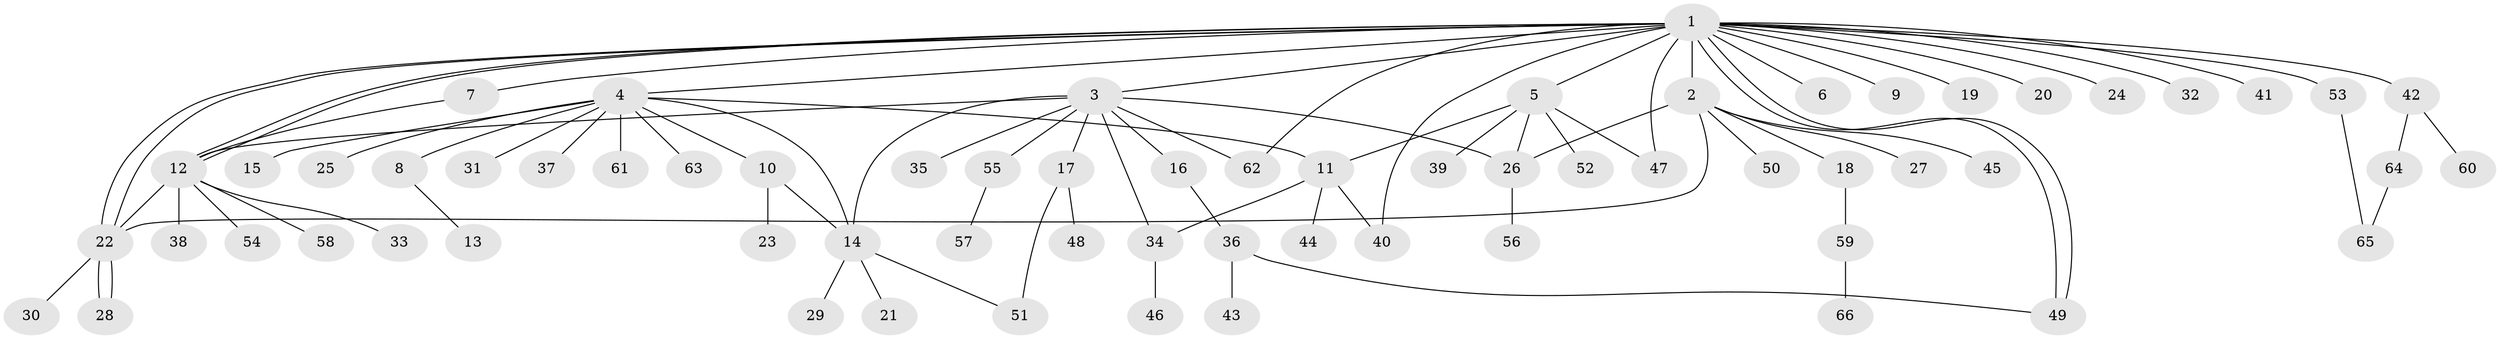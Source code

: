 // coarse degree distribution, {1: 0.574468085106383, 17: 0.02127659574468085, 7: 0.02127659574468085, 10: 0.02127659574468085, 2: 0.1702127659574468, 6: 0.02127659574468085, 5: 0.06382978723404255, 4: 0.02127659574468085, 9: 0.02127659574468085, 3: 0.06382978723404255}
// Generated by graph-tools (version 1.1) at 2025/36/03/04/25 23:36:38]
// undirected, 66 vertices, 85 edges
graph export_dot {
  node [color=gray90,style=filled];
  1;
  2;
  3;
  4;
  5;
  6;
  7;
  8;
  9;
  10;
  11;
  12;
  13;
  14;
  15;
  16;
  17;
  18;
  19;
  20;
  21;
  22;
  23;
  24;
  25;
  26;
  27;
  28;
  29;
  30;
  31;
  32;
  33;
  34;
  35;
  36;
  37;
  38;
  39;
  40;
  41;
  42;
  43;
  44;
  45;
  46;
  47;
  48;
  49;
  50;
  51;
  52;
  53;
  54;
  55;
  56;
  57;
  58;
  59;
  60;
  61;
  62;
  63;
  64;
  65;
  66;
  1 -- 2;
  1 -- 3;
  1 -- 4;
  1 -- 5;
  1 -- 6;
  1 -- 7;
  1 -- 9;
  1 -- 12;
  1 -- 12;
  1 -- 19;
  1 -- 20;
  1 -- 22;
  1 -- 22;
  1 -- 24;
  1 -- 32;
  1 -- 40;
  1 -- 41;
  1 -- 42;
  1 -- 47;
  1 -- 49;
  1 -- 49;
  1 -- 53;
  1 -- 62;
  2 -- 18;
  2 -- 22;
  2 -- 26;
  2 -- 27;
  2 -- 45;
  2 -- 50;
  3 -- 12;
  3 -- 14;
  3 -- 16;
  3 -- 17;
  3 -- 26;
  3 -- 34;
  3 -- 35;
  3 -- 55;
  3 -- 62;
  4 -- 8;
  4 -- 10;
  4 -- 11;
  4 -- 14;
  4 -- 15;
  4 -- 25;
  4 -- 31;
  4 -- 37;
  4 -- 61;
  4 -- 63;
  5 -- 11;
  5 -- 26;
  5 -- 39;
  5 -- 47;
  5 -- 52;
  7 -- 12;
  8 -- 13;
  10 -- 14;
  10 -- 23;
  11 -- 34;
  11 -- 40;
  11 -- 44;
  12 -- 22;
  12 -- 33;
  12 -- 38;
  12 -- 54;
  12 -- 58;
  14 -- 21;
  14 -- 29;
  14 -- 51;
  16 -- 36;
  17 -- 48;
  17 -- 51;
  18 -- 59;
  22 -- 28;
  22 -- 28;
  22 -- 30;
  26 -- 56;
  34 -- 46;
  36 -- 43;
  36 -- 49;
  42 -- 60;
  42 -- 64;
  53 -- 65;
  55 -- 57;
  59 -- 66;
  64 -- 65;
}
